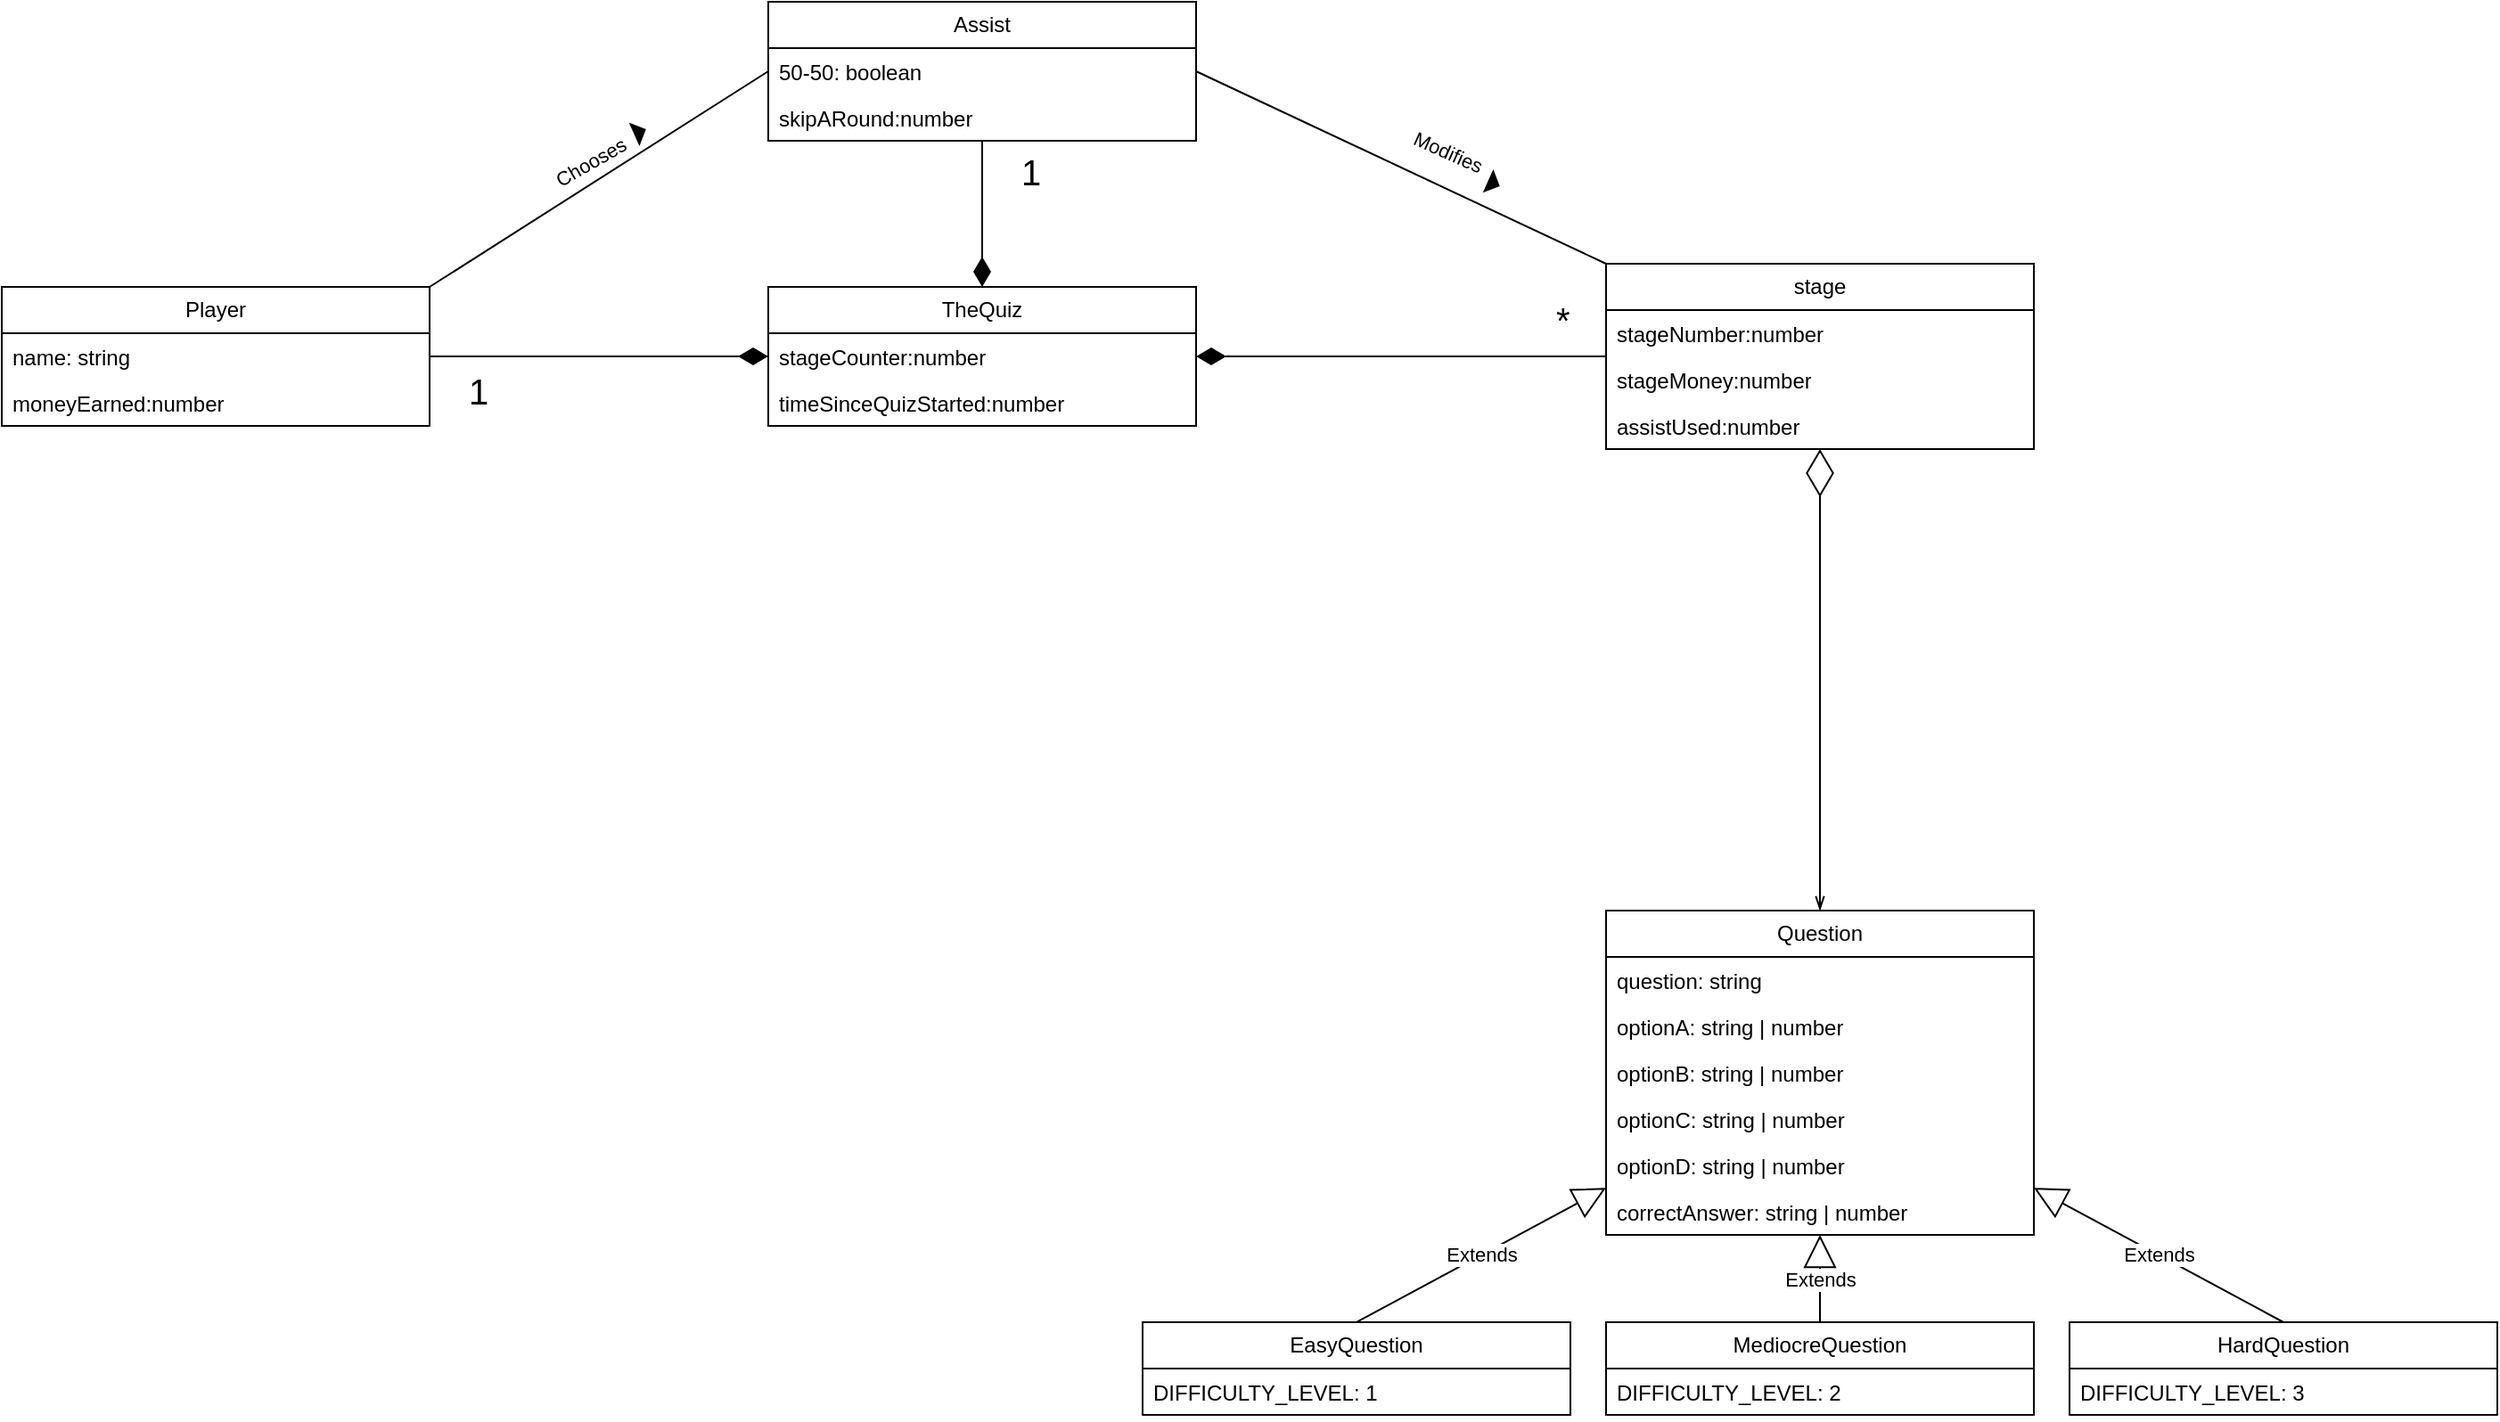 <mxfile version="24.1.0" type="device">
  <diagram id="C5RBs43oDa-KdzZeNtuy" name="Page-1">
    <mxGraphModel dx="2442" dy="1029" grid="1" gridSize="10" guides="1" tooltips="1" connect="1" arrows="1" fold="1" page="1" pageScale="1" pageWidth="827" pageHeight="1169" math="0" shadow="0">
      <root>
        <mxCell id="WIyWlLk6GJQsqaUBKTNV-0" />
        <mxCell id="WIyWlLk6GJQsqaUBKTNV-1" parent="WIyWlLk6GJQsqaUBKTNV-0" />
        <mxCell id="ECOJoULfCz1Q2cdbAJ5i-0" value="Player" style="swimlane;fontStyle=0;childLayout=stackLayout;horizontal=1;startSize=26;fillColor=none;horizontalStack=0;resizeParent=1;resizeParentMax=0;resizeLast=0;collapsible=1;marginBottom=0;whiteSpace=wrap;html=1;" vertex="1" parent="WIyWlLk6GJQsqaUBKTNV-1">
          <mxGeometry x="-560" y="200" width="240" height="78" as="geometry" />
        </mxCell>
        <mxCell id="ECOJoULfCz1Q2cdbAJ5i-1" value="name: string" style="text;strokeColor=none;fillColor=none;align=left;verticalAlign=top;spacingLeft=4;spacingRight=4;overflow=hidden;rotatable=0;points=[[0,0.5],[1,0.5]];portConstraint=eastwest;whiteSpace=wrap;html=1;" vertex="1" parent="ECOJoULfCz1Q2cdbAJ5i-0">
          <mxGeometry y="26" width="240" height="26" as="geometry" />
        </mxCell>
        <mxCell id="ECOJoULfCz1Q2cdbAJ5i-2" value="moneyEarned:number" style="text;strokeColor=none;fillColor=none;align=left;verticalAlign=top;spacingLeft=4;spacingRight=4;overflow=hidden;rotatable=0;points=[[0,0.5],[1,0.5]];portConstraint=eastwest;whiteSpace=wrap;html=1;" vertex="1" parent="ECOJoULfCz1Q2cdbAJ5i-0">
          <mxGeometry y="52" width="240" height="26" as="geometry" />
        </mxCell>
        <mxCell id="ECOJoULfCz1Q2cdbAJ5i-4" value="Question" style="swimlane;fontStyle=0;childLayout=stackLayout;horizontal=1;startSize=26;fillColor=none;horizontalStack=0;resizeParent=1;resizeParentMax=0;resizeLast=0;collapsible=1;marginBottom=0;whiteSpace=wrap;html=1;" vertex="1" parent="WIyWlLk6GJQsqaUBKTNV-1">
          <mxGeometry x="340" y="550" width="240" height="182" as="geometry" />
        </mxCell>
        <mxCell id="ECOJoULfCz1Q2cdbAJ5i-5" value="question: string" style="text;strokeColor=none;fillColor=none;align=left;verticalAlign=top;spacingLeft=4;spacingRight=4;overflow=hidden;rotatable=0;points=[[0,0.5],[1,0.5]];portConstraint=eastwest;whiteSpace=wrap;html=1;" vertex="1" parent="ECOJoULfCz1Q2cdbAJ5i-4">
          <mxGeometry y="26" width="240" height="26" as="geometry" />
        </mxCell>
        <mxCell id="ECOJoULfCz1Q2cdbAJ5i-6" value="optionA: string | number" style="text;strokeColor=none;fillColor=none;align=left;verticalAlign=top;spacingLeft=4;spacingRight=4;overflow=hidden;rotatable=0;points=[[0,0.5],[1,0.5]];portConstraint=eastwest;whiteSpace=wrap;html=1;" vertex="1" parent="ECOJoULfCz1Q2cdbAJ5i-4">
          <mxGeometry y="52" width="240" height="26" as="geometry" />
        </mxCell>
        <mxCell id="ECOJoULfCz1Q2cdbAJ5i-7" value="optionB: string | number&lt;span style=&quot;white-space: pre;&quot;&gt;&#x9;&lt;/span&gt;" style="text;strokeColor=none;fillColor=none;align=left;verticalAlign=top;spacingLeft=4;spacingRight=4;overflow=hidden;rotatable=0;points=[[0,0.5],[1,0.5]];portConstraint=eastwest;whiteSpace=wrap;html=1;" vertex="1" parent="ECOJoULfCz1Q2cdbAJ5i-4">
          <mxGeometry y="78" width="240" height="26" as="geometry" />
        </mxCell>
        <mxCell id="ECOJoULfCz1Q2cdbAJ5i-8" value="optionC: string | number" style="text;strokeColor=none;fillColor=none;align=left;verticalAlign=top;spacingLeft=4;spacingRight=4;overflow=hidden;rotatable=0;points=[[0,0.5],[1,0.5]];portConstraint=eastwest;whiteSpace=wrap;html=1;" vertex="1" parent="ECOJoULfCz1Q2cdbAJ5i-4">
          <mxGeometry y="104" width="240" height="26" as="geometry" />
        </mxCell>
        <mxCell id="ECOJoULfCz1Q2cdbAJ5i-9" value="optionD: string | number" style="text;strokeColor=none;fillColor=none;align=left;verticalAlign=top;spacingLeft=4;spacingRight=4;overflow=hidden;rotatable=0;points=[[0,0.5],[1,0.5]];portConstraint=eastwest;whiteSpace=wrap;html=1;" vertex="1" parent="ECOJoULfCz1Q2cdbAJ5i-4">
          <mxGeometry y="130" width="240" height="26" as="geometry" />
        </mxCell>
        <mxCell id="ECOJoULfCz1Q2cdbAJ5i-10" value="correctAnswer: string | number" style="text;strokeColor=none;fillColor=none;align=left;verticalAlign=top;spacingLeft=4;spacingRight=4;overflow=hidden;rotatable=0;points=[[0,0.5],[1,0.5]];portConstraint=eastwest;whiteSpace=wrap;html=1;" vertex="1" parent="ECOJoULfCz1Q2cdbAJ5i-4">
          <mxGeometry y="156" width="240" height="26" as="geometry" />
        </mxCell>
        <mxCell id="ECOJoULfCz1Q2cdbAJ5i-12" value="EasyQuestion" style="swimlane;fontStyle=0;childLayout=stackLayout;horizontal=1;startSize=26;fillColor=none;horizontalStack=0;resizeParent=1;resizeParentMax=0;resizeLast=0;collapsible=1;marginBottom=0;whiteSpace=wrap;html=1;" vertex="1" parent="WIyWlLk6GJQsqaUBKTNV-1">
          <mxGeometry x="80" y="781" width="240" height="52" as="geometry" />
        </mxCell>
        <mxCell id="ECOJoULfCz1Q2cdbAJ5i-11" value="DIFFICULTY_LEVEL: 1" style="text;strokeColor=none;fillColor=none;align=left;verticalAlign=top;spacingLeft=4;spacingRight=4;overflow=hidden;rotatable=0;points=[[0,0.5],[1,0.5]];portConstraint=eastwest;whiteSpace=wrap;html=1;" vertex="1" parent="ECOJoULfCz1Q2cdbAJ5i-12">
          <mxGeometry y="26" width="240" height="26" as="geometry" />
        </mxCell>
        <mxCell id="ECOJoULfCz1Q2cdbAJ5i-19" value="MediocreQuestion" style="swimlane;fontStyle=0;childLayout=stackLayout;horizontal=1;startSize=26;fillColor=none;horizontalStack=0;resizeParent=1;resizeParentMax=0;resizeLast=0;collapsible=1;marginBottom=0;whiteSpace=wrap;html=1;" vertex="1" parent="WIyWlLk6GJQsqaUBKTNV-1">
          <mxGeometry x="340" y="781" width="240" height="52" as="geometry" />
        </mxCell>
        <mxCell id="ECOJoULfCz1Q2cdbAJ5i-20" value="DIFFICULTY_LEVEL: 2" style="text;strokeColor=none;fillColor=none;align=left;verticalAlign=top;spacingLeft=4;spacingRight=4;overflow=hidden;rotatable=0;points=[[0,0.5],[1,0.5]];portConstraint=eastwest;whiteSpace=wrap;html=1;" vertex="1" parent="ECOJoULfCz1Q2cdbAJ5i-19">
          <mxGeometry y="26" width="240" height="26" as="geometry" />
        </mxCell>
        <mxCell id="ECOJoULfCz1Q2cdbAJ5i-21" value="HardQuestion" style="swimlane;fontStyle=0;childLayout=stackLayout;horizontal=1;startSize=26;fillColor=none;horizontalStack=0;resizeParent=1;resizeParentMax=0;resizeLast=0;collapsible=1;marginBottom=0;whiteSpace=wrap;html=1;" vertex="1" parent="WIyWlLk6GJQsqaUBKTNV-1">
          <mxGeometry x="600" y="781" width="240" height="52" as="geometry" />
        </mxCell>
        <mxCell id="ECOJoULfCz1Q2cdbAJ5i-22" value="DIFFICULTY_LEVEL: 3" style="text;strokeColor=none;fillColor=none;align=left;verticalAlign=top;spacingLeft=4;spacingRight=4;overflow=hidden;rotatable=0;points=[[0,0.5],[1,0.5]];portConstraint=eastwest;whiteSpace=wrap;html=1;" vertex="1" parent="ECOJoULfCz1Q2cdbAJ5i-21">
          <mxGeometry y="26" width="240" height="26" as="geometry" />
        </mxCell>
        <mxCell id="ECOJoULfCz1Q2cdbAJ5i-23" value="Extends" style="endArrow=block;endSize=16;endFill=0;html=1;rounded=0;exitX=0.5;exitY=0;exitDx=0;exitDy=0;" edge="1" parent="WIyWlLk6GJQsqaUBKTNV-1" source="ECOJoULfCz1Q2cdbAJ5i-12" target="ECOJoULfCz1Q2cdbAJ5i-4">
          <mxGeometry width="160" relative="1" as="geometry">
            <mxPoint x="340" y="650" as="sourcePoint" />
            <mxPoint x="500" y="650" as="targetPoint" />
          </mxGeometry>
        </mxCell>
        <mxCell id="ECOJoULfCz1Q2cdbAJ5i-24" value="Extends" style="endArrow=block;endSize=16;endFill=0;html=1;rounded=0;exitX=0.5;exitY=0;exitDx=0;exitDy=0;" edge="1" parent="WIyWlLk6GJQsqaUBKTNV-1" source="ECOJoULfCz1Q2cdbAJ5i-21" target="ECOJoULfCz1Q2cdbAJ5i-4">
          <mxGeometry width="160" relative="1" as="geometry">
            <mxPoint x="210" y="791" as="sourcePoint" />
            <mxPoint x="580" y="700" as="targetPoint" />
          </mxGeometry>
        </mxCell>
        <mxCell id="ECOJoULfCz1Q2cdbAJ5i-25" value="Extends" style="endArrow=block;endSize=16;endFill=0;html=1;rounded=0;exitX=0.5;exitY=0;exitDx=0;exitDy=0;" edge="1" parent="WIyWlLk6GJQsqaUBKTNV-1" source="ECOJoULfCz1Q2cdbAJ5i-19" target="ECOJoULfCz1Q2cdbAJ5i-4">
          <mxGeometry width="160" relative="1" as="geometry">
            <mxPoint x="730" y="791" as="sourcePoint" />
            <mxPoint x="590" y="689" as="targetPoint" />
          </mxGeometry>
        </mxCell>
        <mxCell id="ECOJoULfCz1Q2cdbAJ5i-26" value="Assist" style="swimlane;fontStyle=0;childLayout=stackLayout;horizontal=1;startSize=26;fillColor=none;horizontalStack=0;resizeParent=1;resizeParentMax=0;resizeLast=0;collapsible=1;marginBottom=0;whiteSpace=wrap;html=1;" vertex="1" parent="WIyWlLk6GJQsqaUBKTNV-1">
          <mxGeometry x="-130" y="40" width="240" height="78" as="geometry" />
        </mxCell>
        <mxCell id="ECOJoULfCz1Q2cdbAJ5i-27" value="50-50: boolean" style="text;strokeColor=none;fillColor=none;align=left;verticalAlign=top;spacingLeft=4;spacingRight=4;overflow=hidden;rotatable=0;points=[[0,0.5],[1,0.5]];portConstraint=eastwest;whiteSpace=wrap;html=1;" vertex="1" parent="ECOJoULfCz1Q2cdbAJ5i-26">
          <mxGeometry y="26" width="240" height="26" as="geometry" />
        </mxCell>
        <mxCell id="ECOJoULfCz1Q2cdbAJ5i-28" value="skipARound:number" style="text;strokeColor=none;fillColor=none;align=left;verticalAlign=top;spacingLeft=4;spacingRight=4;overflow=hidden;rotatable=0;points=[[0,0.5],[1,0.5]];portConstraint=eastwest;whiteSpace=wrap;html=1;" vertex="1" parent="ECOJoULfCz1Q2cdbAJ5i-26">
          <mxGeometry y="52" width="240" height="26" as="geometry" />
        </mxCell>
        <mxCell id="ECOJoULfCz1Q2cdbAJ5i-29" value="TheQuiz" style="swimlane;fontStyle=0;childLayout=stackLayout;horizontal=1;startSize=26;fillColor=none;horizontalStack=0;resizeParent=1;resizeParentMax=0;resizeLast=0;collapsible=1;marginBottom=0;whiteSpace=wrap;html=1;" vertex="1" parent="WIyWlLk6GJQsqaUBKTNV-1">
          <mxGeometry x="-130" y="200" width="240" height="78" as="geometry" />
        </mxCell>
        <mxCell id="ECOJoULfCz1Q2cdbAJ5i-62" value="stageCounter:number&lt;span style=&quot;color: rgba(0, 0, 0, 0); font-family: monospace; font-size: 0px; text-wrap: nowrap;&quot;&gt;%3CmxGraphModel%3E%3Croot%3E%3CmxCell%20id%3D%220%22%2F%3E%3CmxCell%20id%3D%221%22%20parent%3D%220%22%2F%3E%3CmxCell%20id%3D%222%22%20value%3D%22moneyEarned%3Anumber%22%20style%3D%22text%3BstrokeColor%3Dnone%3BfillColor%3Dnone%3Balign%3Dleft%3BverticalAlign%3Dtop%3BspacingLeft%3D4%3BspacingRight%3D4%3Boverflow%3Dhidden%3Brotatable%3D0%3Bpoints%3D%5B%5B0%2C0.5%5D%2C%5B1%2C0.5%5D%5D%3BportConstraint%3Deastwest%3BwhiteSpace%3Dwrap%3Bhtml%3D1%3B%22%20vertex%3D%221%22%20parent%3D%221%22%3E%3CmxGeometry%20x%3D%22-130%22%20y%3D%2292%22%20width%3D%22240%22%20height%3D%2226%22%20as%3D%22geometry%22%2F%3E%3C%2FmxCell%3E%3C%2Froot%3E%3C%2FmxGraphModel%3E&lt;/span&gt;" style="text;strokeColor=none;fillColor=none;align=left;verticalAlign=top;spacingLeft=4;spacingRight=4;overflow=hidden;rotatable=0;points=[[0,0.5],[1,0.5]];portConstraint=eastwest;whiteSpace=wrap;html=1;" vertex="1" parent="ECOJoULfCz1Q2cdbAJ5i-29">
          <mxGeometry y="26" width="240" height="26" as="geometry" />
        </mxCell>
        <mxCell id="ECOJoULfCz1Q2cdbAJ5i-63" value="timeSinceQuizStarted:number&lt;span style=&quot;color: rgba(0, 0, 0, 0); font-family: monospace; font-size: 0px; text-wrap: nowrap;&quot;&gt;%3CmxGraphModel%3E%3Croot%3E%3CmxCell%20id%3D%220%22%2F%3E%3CmxCell%20id%3D%221%22%20parent%3D%220%22%2F%3E%3CmxCell%20id%3D%222%22%20value%3D%22moneyEarned%3Anumber%22%20style%3D%22text%3BstrokeColor%3Dnone%3BfillColor%3Dnone%3Balign%3Dleft%3BverticalAlign%3Dtop%3BspacingLeft%3D4%3BspacingRight%3D4%3Boverflow%3Dhidden%3Brotatable%3D0%3Bpoints%3D%5B%5B0%2C0.5%5D%2C%5B1%2C0.5%5D%5D%3BportConstraint%3Deastwest%3BwhiteSpace%3Dwrap%3Bhtml%3D1%3B%22%20vertex%3D%221%22%20parent%3D%221%22%3E%3CmxGeometry%20x%3D%22-130%22%20y%3D%2292%22%20width%3D%22240%22%20height%3D%2226%22%20as%3D%22geometry%22%2F%3E%3C%2FmxCell%3E%3C%2Froot%3E%3C%2FmxGraphModel%3E&lt;/span&gt;" style="text;strokeColor=none;fillColor=none;align=left;verticalAlign=top;spacingLeft=4;spacingRight=4;overflow=hidden;rotatable=0;points=[[0,0.5],[1,0.5]];portConstraint=eastwest;whiteSpace=wrap;html=1;" vertex="1" parent="ECOJoULfCz1Q2cdbAJ5i-29">
          <mxGeometry y="52" width="240" height="26" as="geometry" />
        </mxCell>
        <mxCell id="ECOJoULfCz1Q2cdbAJ5i-35" value="&lt;font style=&quot;font-size: 20px;&quot;&gt;1&lt;/font&gt;" style="endArrow=none;html=1;endSize=12;startArrow=diamondThin;startSize=14;startFill=1;edgeStyle=orthogonalEdgeStyle;align=left;verticalAlign=bottom;rounded=0;entryX=1;entryY=0.5;entryDx=0;entryDy=0;exitX=0;exitY=0.5;exitDx=0;exitDy=0;endFill=0;" edge="1" parent="WIyWlLk6GJQsqaUBKTNV-1" source="ECOJoULfCz1Q2cdbAJ5i-29" target="ECOJoULfCz1Q2cdbAJ5i-1">
          <mxGeometry x="0.789" y="34" relative="1" as="geometry">
            <mxPoint x="-170" y="226" as="sourcePoint" />
            <mxPoint x="-170" y="370" as="targetPoint" />
            <mxPoint as="offset" />
          </mxGeometry>
        </mxCell>
        <mxCell id="ECOJoULfCz1Q2cdbAJ5i-40" value="&lt;font style=&quot;font-size: 20px;&quot;&gt;1&lt;/font&gt;" style="endArrow=none;html=1;endSize=12;startArrow=diamondThin;startSize=14;startFill=1;edgeStyle=orthogonalEdgeStyle;align=left;verticalAlign=bottom;rounded=0;exitX=0.5;exitY=0;exitDx=0;exitDy=0;endFill=0;" edge="1" parent="WIyWlLk6GJQsqaUBKTNV-1" source="ECOJoULfCz1Q2cdbAJ5i-29" target="ECOJoULfCz1Q2cdbAJ5i-26">
          <mxGeometry x="0.22" y="-20" relative="1" as="geometry">
            <mxPoint x="-120" y="236" as="sourcePoint" />
            <mxPoint x="-310" y="236" as="targetPoint" />
            <mxPoint as="offset" />
          </mxGeometry>
        </mxCell>
        <mxCell id="ECOJoULfCz1Q2cdbAJ5i-48" value="" style="group" vertex="1" connectable="0" parent="WIyWlLk6GJQsqaUBKTNV-1">
          <mxGeometry x="-205" y="99" width="6" height="12" as="geometry" />
        </mxCell>
        <mxCell id="ECOJoULfCz1Q2cdbAJ5i-45" value="" style="triangle;aspect=fixed;fillColor=strokeColor;rotation=336;" vertex="1" parent="ECOJoULfCz1Q2cdbAJ5i-48">
          <mxGeometry y="8" width="6" height="12" as="geometry" />
        </mxCell>
        <mxCell id="ECOJoULfCz1Q2cdbAJ5i-46" value="" style="endArrow=none;html=1;rounded=0;align=center;verticalAlign=bottom;labelBackgroundColor=none;exitX=1;exitY=0;exitDx=0;exitDy=0;entryX=0;entryY=0.5;entryDx=0;entryDy=0;" edge="1" parent="WIyWlLk6GJQsqaUBKTNV-1" source="ECOJoULfCz1Q2cdbAJ5i-0" target="ECOJoULfCz1Q2cdbAJ5i-27">
          <mxGeometry relative="1" as="geometry">
            <mxPoint x="-210" y="10" as="sourcePoint" />
            <mxPoint x="-110" y="-40" as="targetPoint" />
          </mxGeometry>
        </mxCell>
        <mxCell id="ECOJoULfCz1Q2cdbAJ5i-47" value="Chooses" style="edgeLabel;html=1;align=center;verticalAlign=middle;resizable=0;points=[];rotation=330;" vertex="1" connectable="0" parent="ECOJoULfCz1Q2cdbAJ5i-46">
          <mxGeometry x="-0.143" y="-3" relative="1" as="geometry">
            <mxPoint x="7" y="-21" as="offset" />
          </mxGeometry>
        </mxCell>
        <mxCell id="ECOJoULfCz1Q2cdbAJ5i-49" value="stage" style="swimlane;fontStyle=0;childLayout=stackLayout;horizontal=1;startSize=26;fillColor=none;horizontalStack=0;resizeParent=1;resizeParentMax=0;resizeLast=0;collapsible=1;marginBottom=0;whiteSpace=wrap;html=1;" vertex="1" parent="WIyWlLk6GJQsqaUBKTNV-1">
          <mxGeometry x="340" y="187" width="240" height="104" as="geometry" />
        </mxCell>
        <mxCell id="ECOJoULfCz1Q2cdbAJ5i-50" value="stageNumber:number" style="text;strokeColor=none;fillColor=none;align=left;verticalAlign=top;spacingLeft=4;spacingRight=4;overflow=hidden;rotatable=0;points=[[0,0.5],[1,0.5]];portConstraint=eastwest;whiteSpace=wrap;html=1;" vertex="1" parent="ECOJoULfCz1Q2cdbAJ5i-49">
          <mxGeometry y="26" width="240" height="26" as="geometry" />
        </mxCell>
        <mxCell id="ECOJoULfCz1Q2cdbAJ5i-51" value="stageMoney:number" style="text;strokeColor=none;fillColor=none;align=left;verticalAlign=top;spacingLeft=4;spacingRight=4;overflow=hidden;rotatable=0;points=[[0,0.5],[1,0.5]];portConstraint=eastwest;whiteSpace=wrap;html=1;" vertex="1" parent="ECOJoULfCz1Q2cdbAJ5i-49">
          <mxGeometry y="52" width="240" height="26" as="geometry" />
        </mxCell>
        <mxCell id="ECOJoULfCz1Q2cdbAJ5i-65" value="assistUsed:number" style="text;strokeColor=none;fillColor=none;align=left;verticalAlign=top;spacingLeft=4;spacingRight=4;overflow=hidden;rotatable=0;points=[[0,0.5],[1,0.5]];portConstraint=eastwest;whiteSpace=wrap;html=1;" vertex="1" parent="ECOJoULfCz1Q2cdbAJ5i-49">
          <mxGeometry y="78" width="240" height="26" as="geometry" />
        </mxCell>
        <mxCell id="ECOJoULfCz1Q2cdbAJ5i-53" value="&lt;font style=&quot;font-size: 20px;&quot;&gt;*&lt;/font&gt;" style="endArrow=none;html=1;endSize=12;startArrow=diamondThin;startSize=14;startFill=1;edgeStyle=orthogonalEdgeStyle;align=left;verticalAlign=bottom;rounded=0;exitX=1;exitY=0.5;exitDx=0;exitDy=0;endFill=0;" edge="1" parent="WIyWlLk6GJQsqaUBKTNV-1" source="ECOJoULfCz1Q2cdbAJ5i-29" target="ECOJoULfCz1Q2cdbAJ5i-49">
          <mxGeometry x="0.739" y="6" relative="1" as="geometry">
            <mxPoint x="-120" y="236" as="sourcePoint" />
            <mxPoint x="-310" y="236" as="targetPoint" />
            <mxPoint as="offset" />
          </mxGeometry>
        </mxCell>
        <mxCell id="ECOJoULfCz1Q2cdbAJ5i-54" value="" style="endArrow=diamondThin;endFill=0;endSize=24;html=1;rounded=0;exitX=0.5;exitY=0;exitDx=0;exitDy=0;startArrow=openThin;startFill=0;" edge="1" parent="WIyWlLk6GJQsqaUBKTNV-1" source="ECOJoULfCz1Q2cdbAJ5i-4" target="ECOJoULfCz1Q2cdbAJ5i-49">
          <mxGeometry width="160" relative="1" as="geometry">
            <mxPoint x="-10" y="330" as="sourcePoint" />
            <mxPoint x="470" y="320" as="targetPoint" />
          </mxGeometry>
        </mxCell>
        <mxCell id="ECOJoULfCz1Q2cdbAJ5i-60" value="" style="endArrow=none;html=1;rounded=0;align=center;verticalAlign=bottom;labelBackgroundColor=none;exitX=1;exitY=0.5;exitDx=0;exitDy=0;entryX=0;entryY=0;entryDx=0;entryDy=0;" edge="1" parent="WIyWlLk6GJQsqaUBKTNV-1" source="ECOJoULfCz1Q2cdbAJ5i-27" target="ECOJoULfCz1Q2cdbAJ5i-49">
          <mxGeometry relative="1" as="geometry">
            <mxPoint x="160" y="159" as="sourcePoint" />
            <mxPoint x="350" y="91" as="targetPoint" />
          </mxGeometry>
        </mxCell>
        <mxCell id="ECOJoULfCz1Q2cdbAJ5i-61" value="Modifies" style="edgeLabel;html=1;align=center;verticalAlign=middle;resizable=0;points=[];rotation=24;" vertex="1" connectable="0" parent="ECOJoULfCz1Q2cdbAJ5i-60">
          <mxGeometry x="-0.143" y="-3" relative="1" as="geometry">
            <mxPoint x="43" y="-4" as="offset" />
          </mxGeometry>
        </mxCell>
        <mxCell id="ECOJoULfCz1Q2cdbAJ5i-59" value="" style="triangle;aspect=fixed;fillColor=strokeColor;rotation=24;" vertex="1" parent="WIyWlLk6GJQsqaUBKTNV-1">
          <mxGeometry x="274" y="136" width="6" height="12" as="geometry" />
        </mxCell>
      </root>
    </mxGraphModel>
  </diagram>
</mxfile>

